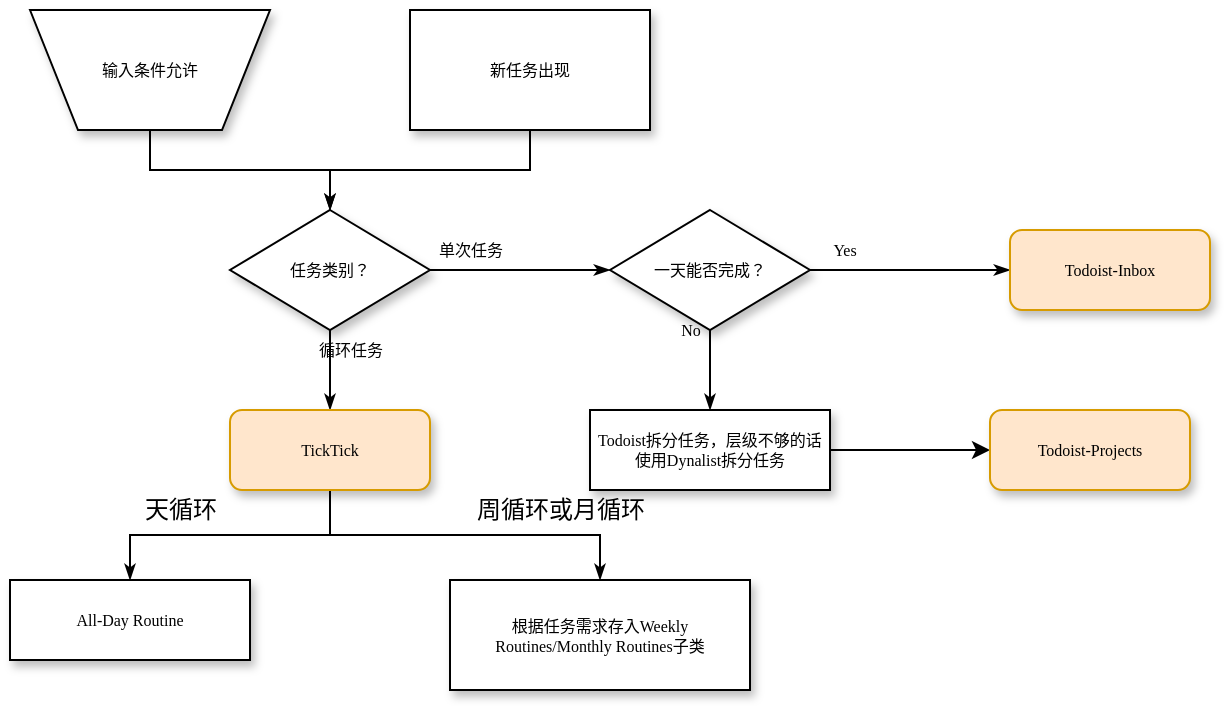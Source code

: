 <mxfile version="11.1.2" type="github"><diagram name="Page-1" id="edf60f1a-56cd-e834-aa8a-f176f3a09ee4"><mxGraphModel dx="1038" dy="591" grid="1" gridSize="10" guides="1" tooltips="1" connect="1" arrows="1" fold="1" page="1" pageScale="1" pageWidth="1100" pageHeight="850" background="#ffffff" math="0" shadow="0"><root><mxCell id="0"/><mxCell id="1" parent="0"/><mxCell id="60e70716793133e9-31" style="edgeStyle=orthogonalEdgeStyle;rounded=0;html=1;labelBackgroundColor=none;startSize=5;endArrow=classicThin;endFill=1;endSize=5;jettySize=auto;orthogonalLoop=1;strokeColor=#000000;strokeWidth=1;fontFamily=Verdana;fontSize=8;fontColor=#000000;" parent="1" source="60e70716793133e9-2" target="60e70716793133e9-5" edge="1"><mxGeometry relative="1" as="geometry"/></mxCell><mxCell id="60e70716793133e9-2" value="输入条件允许" style="shape=trapezoid;whiteSpace=wrap;html=1;rounded=0;shadow=1;labelBackgroundColor=none;strokeColor=#000000;strokeWidth=1;fillColor=#ffffff;fontFamily=Verdana;fontSize=8;fontColor=#000000;align=center;flipV=1;" parent="1" vertex="1"><mxGeometry x="100" y="120" width="120" height="60" as="geometry"/></mxCell><mxCell id="60e70716793133e9-32" style="edgeStyle=orthogonalEdgeStyle;rounded=0;html=1;labelBackgroundColor=none;startSize=5;endArrow=classicThin;endFill=1;endSize=5;jettySize=auto;orthogonalLoop=1;strokeColor=#000000;strokeWidth=1;fontFamily=Verdana;fontSize=8;fontColor=#000000;" parent="1" source="60e70716793133e9-4" target="60e70716793133e9-5" edge="1"><mxGeometry relative="1" as="geometry"/></mxCell><mxCell id="60e70716793133e9-4" value="新任务出现" style="rounded=0;whiteSpace=wrap;html=1;shadow=1;labelBackgroundColor=none;strokeColor=#000000;strokeWidth=1;fillColor=#ffffff;fontFamily=Verdana;fontSize=8;fontColor=#000000;align=center;" parent="1" vertex="1"><mxGeometry x="290" y="120" width="120" height="60" as="geometry"/></mxCell><mxCell id="60e70716793133e9-33" value="单次任务" style="edgeStyle=orthogonalEdgeStyle;rounded=0;html=1;labelBackgroundColor=none;startSize=5;endArrow=classicThin;endFill=1;endSize=5;jettySize=auto;orthogonalLoop=1;strokeColor=#000000;strokeWidth=1;fontFamily=Verdana;fontSize=8;fontColor=#000000;" parent="1" source="60e70716793133e9-5" target="60e70716793133e9-7" edge="1"><mxGeometry x="-0.556" y="10" relative="1" as="geometry"><mxPoint as="offset"/></mxGeometry></mxCell><mxCell id="60e70716793133e9-37" value="循环任务" style="edgeStyle=orthogonalEdgeStyle;rounded=0;html=1;labelBackgroundColor=none;startSize=5;endArrow=classicThin;endFill=1;endSize=5;jettySize=auto;orthogonalLoop=1;strokeColor=#000000;strokeWidth=1;fontFamily=Verdana;fontSize=8;fontColor=#000000;" parent="1" source="60e70716793133e9-5" edge="1"><mxGeometry x="-0.5" y="10" relative="1" as="geometry"><mxPoint as="offset"/><mxPoint x="250" y="320" as="targetPoint"/></mxGeometry></mxCell><mxCell id="60e70716793133e9-5" value="任务类别？" style="rhombus;whiteSpace=wrap;html=1;rounded=0;shadow=1;labelBackgroundColor=none;strokeColor=#000000;strokeWidth=1;fillColor=#ffffff;fontFamily=Verdana;fontSize=8;fontColor=#000000;align=center;" parent="1" vertex="1"><mxGeometry x="200" y="220" width="100" height="60" as="geometry"/></mxCell><mxCell id="60e70716793133e9-34" value="Yes" style="edgeStyle=orthogonalEdgeStyle;rounded=0;html=1;labelBackgroundColor=none;startSize=5;endArrow=classicThin;endFill=1;endSize=5;jettySize=auto;orthogonalLoop=1;strokeColor=#000000;strokeWidth=1;fontFamily=Verdana;fontSize=8;fontColor=#000000;" parent="1" source="60e70716793133e9-7" target="60e70716793133e9-8" edge="1"><mxGeometry x="-0.667" y="10" relative="1" as="geometry"><mxPoint as="offset"/></mxGeometry></mxCell><mxCell id="60e70716793133e9-35" value="No" style="edgeStyle=orthogonalEdgeStyle;rounded=0;html=1;labelBackgroundColor=none;startSize=5;endArrow=classicThin;endFill=1;endSize=5;jettySize=auto;orthogonalLoop=1;strokeColor=#000000;strokeWidth=1;fontFamily=Verdana;fontSize=8;fontColor=#000000;" parent="1" source="60e70716793133e9-7" target="60e70716793133e9-10" edge="1"><mxGeometry x="-1" y="-10" relative="1" as="geometry"><mxPoint x="440" y="300" as="targetPoint"/><Array as="points"/><mxPoint as="offset"/></mxGeometry></mxCell><mxCell id="60e70716793133e9-7" value="一天能否完成？" style="rhombus;whiteSpace=wrap;html=1;rounded=0;shadow=1;labelBackgroundColor=none;strokeColor=#000000;strokeWidth=1;fillColor=#ffffff;fontFamily=Verdana;fontSize=8;fontColor=#000000;align=center;" parent="1" vertex="1"><mxGeometry x="390" y="220" width="100" height="60" as="geometry"/></mxCell><mxCell id="60e70716793133e9-8" value="Todoist-Inbox" style="rounded=1;whiteSpace=wrap;html=1;shadow=1;labelBackgroundColor=none;strokeColor=#d79b00;strokeWidth=1;fillColor=#ffe6cc;fontFamily=Verdana;fontSize=8;align=center;" parent="1" vertex="1"><mxGeometry x="590" y="230" width="100" height="40" as="geometry"/></mxCell><mxCell id="60e70716793133e9-39" style="edgeStyle=orthogonalEdgeStyle;rounded=0;html=1;labelBackgroundColor=none;startSize=5;endArrow=classicThin;endFill=1;endSize=5;jettySize=auto;orthogonalLoop=1;strokeColor=#000000;strokeWidth=1;fontFamily=Verdana;fontSize=8;fontColor=#000000;exitX=0.5;exitY=1;exitDx=0;exitDy=0;" parent="1" source="UQmH98ZNGIYGVpb3MXUK-2" target="60e70716793133e9-12" edge="1"><mxGeometry relative="1" as="geometry"/></mxCell><mxCell id="UQmH98ZNGIYGVpb3MXUK-9" value="" style="edgeStyle=orthogonalEdgeStyle;rounded=0;orthogonalLoop=1;jettySize=auto;html=1;" edge="1" parent="1" source="60e70716793133e9-10"><mxGeometry relative="1" as="geometry"><mxPoint x="580" y="340" as="targetPoint"/></mxGeometry></mxCell><mxCell id="60e70716793133e9-10" value="Todoist拆分任务，层级不够的话使用Dynalist拆分任务" style="whiteSpace=wrap;html=1;rounded=0;shadow=1;labelBackgroundColor=none;strokeColor=#000000;strokeWidth=1;fillColor=#ffffff;fontFamily=Verdana;fontSize=8;fontColor=#000000;align=center;" parent="1" vertex="1"><mxGeometry x="380" y="320" width="120" height="40" as="geometry"/></mxCell><mxCell id="60e70716793133e9-40" style="edgeStyle=orthogonalEdgeStyle;rounded=0;html=1;labelBackgroundColor=none;startSize=5;endArrow=classicThin;endFill=1;endSize=5;jettySize=auto;orthogonalLoop=1;strokeColor=#000000;strokeWidth=1;fontFamily=Verdana;fontSize=8;fontColor=#000000;exitX=0.5;exitY=1;exitDx=0;exitDy=0;" parent="1" source="UQmH98ZNGIYGVpb3MXUK-2" target="60e70716793133e9-13" edge="1"><mxGeometry relative="1" as="geometry"/></mxCell><mxCell id="60e70716793133e9-12" value="根据任务需求存入Weekly Routines/Monthly Routines子类" style="whiteSpace=wrap;html=1;rounded=0;shadow=1;labelBackgroundColor=none;strokeColor=#000000;strokeWidth=1;fillColor=#ffffff;fontFamily=Verdana;fontSize=8;fontColor=#000000;align=center;spacing=6;" parent="1" vertex="1"><mxGeometry x="310" y="405" width="150" height="55" as="geometry"/></mxCell><mxCell id="60e70716793133e9-13" value="All-Day Routine" style="whiteSpace=wrap;html=1;rounded=0;shadow=1;labelBackgroundColor=none;strokeColor=#000000;strokeWidth=1;fillColor=#ffffff;fontFamily=Verdana;fontSize=8;fontColor=#000000;align=center;" parent="1" vertex="1"><mxGeometry x="90" y="405" width="120" height="40" as="geometry"/></mxCell><mxCell id="UQmH98ZNGIYGVpb3MXUK-2" value="TickTick" style="rounded=1;whiteSpace=wrap;html=1;shadow=1;labelBackgroundColor=none;strokeColor=#d79b00;strokeWidth=1;fillColor=#ffe6cc;fontFamily=Verdana;fontSize=8;align=center;" vertex="1" parent="1"><mxGeometry x="200" y="320" width="100" height="40" as="geometry"/></mxCell><mxCell id="UQmH98ZNGIYGVpb3MXUK-4" value="天循环" style="text;html=1;resizable=0;autosize=1;align=center;verticalAlign=middle;points=[];fillColor=none;strokeColor=none;rounded=0;" vertex="1" parent="1"><mxGeometry x="150" y="360" width="50" height="20" as="geometry"/></mxCell><mxCell id="UQmH98ZNGIYGVpb3MXUK-7" value="周循环或月循环" style="text;html=1;resizable=0;autosize=1;align=center;verticalAlign=middle;points=[];fillColor=none;strokeColor=none;rounded=0;" vertex="1" parent="1"><mxGeometry x="315" y="360" width="100" height="20" as="geometry"/></mxCell><mxCell id="UQmH98ZNGIYGVpb3MXUK-10" value="Todoist-Projects" style="rounded=1;whiteSpace=wrap;html=1;shadow=1;labelBackgroundColor=none;strokeColor=#d79b00;strokeWidth=1;fillColor=#ffe6cc;fontFamily=Verdana;fontSize=8;align=center;" vertex="1" parent="1"><mxGeometry x="580" y="320" width="100" height="40" as="geometry"/></mxCell></root></mxGraphModel></diagram></mxfile>